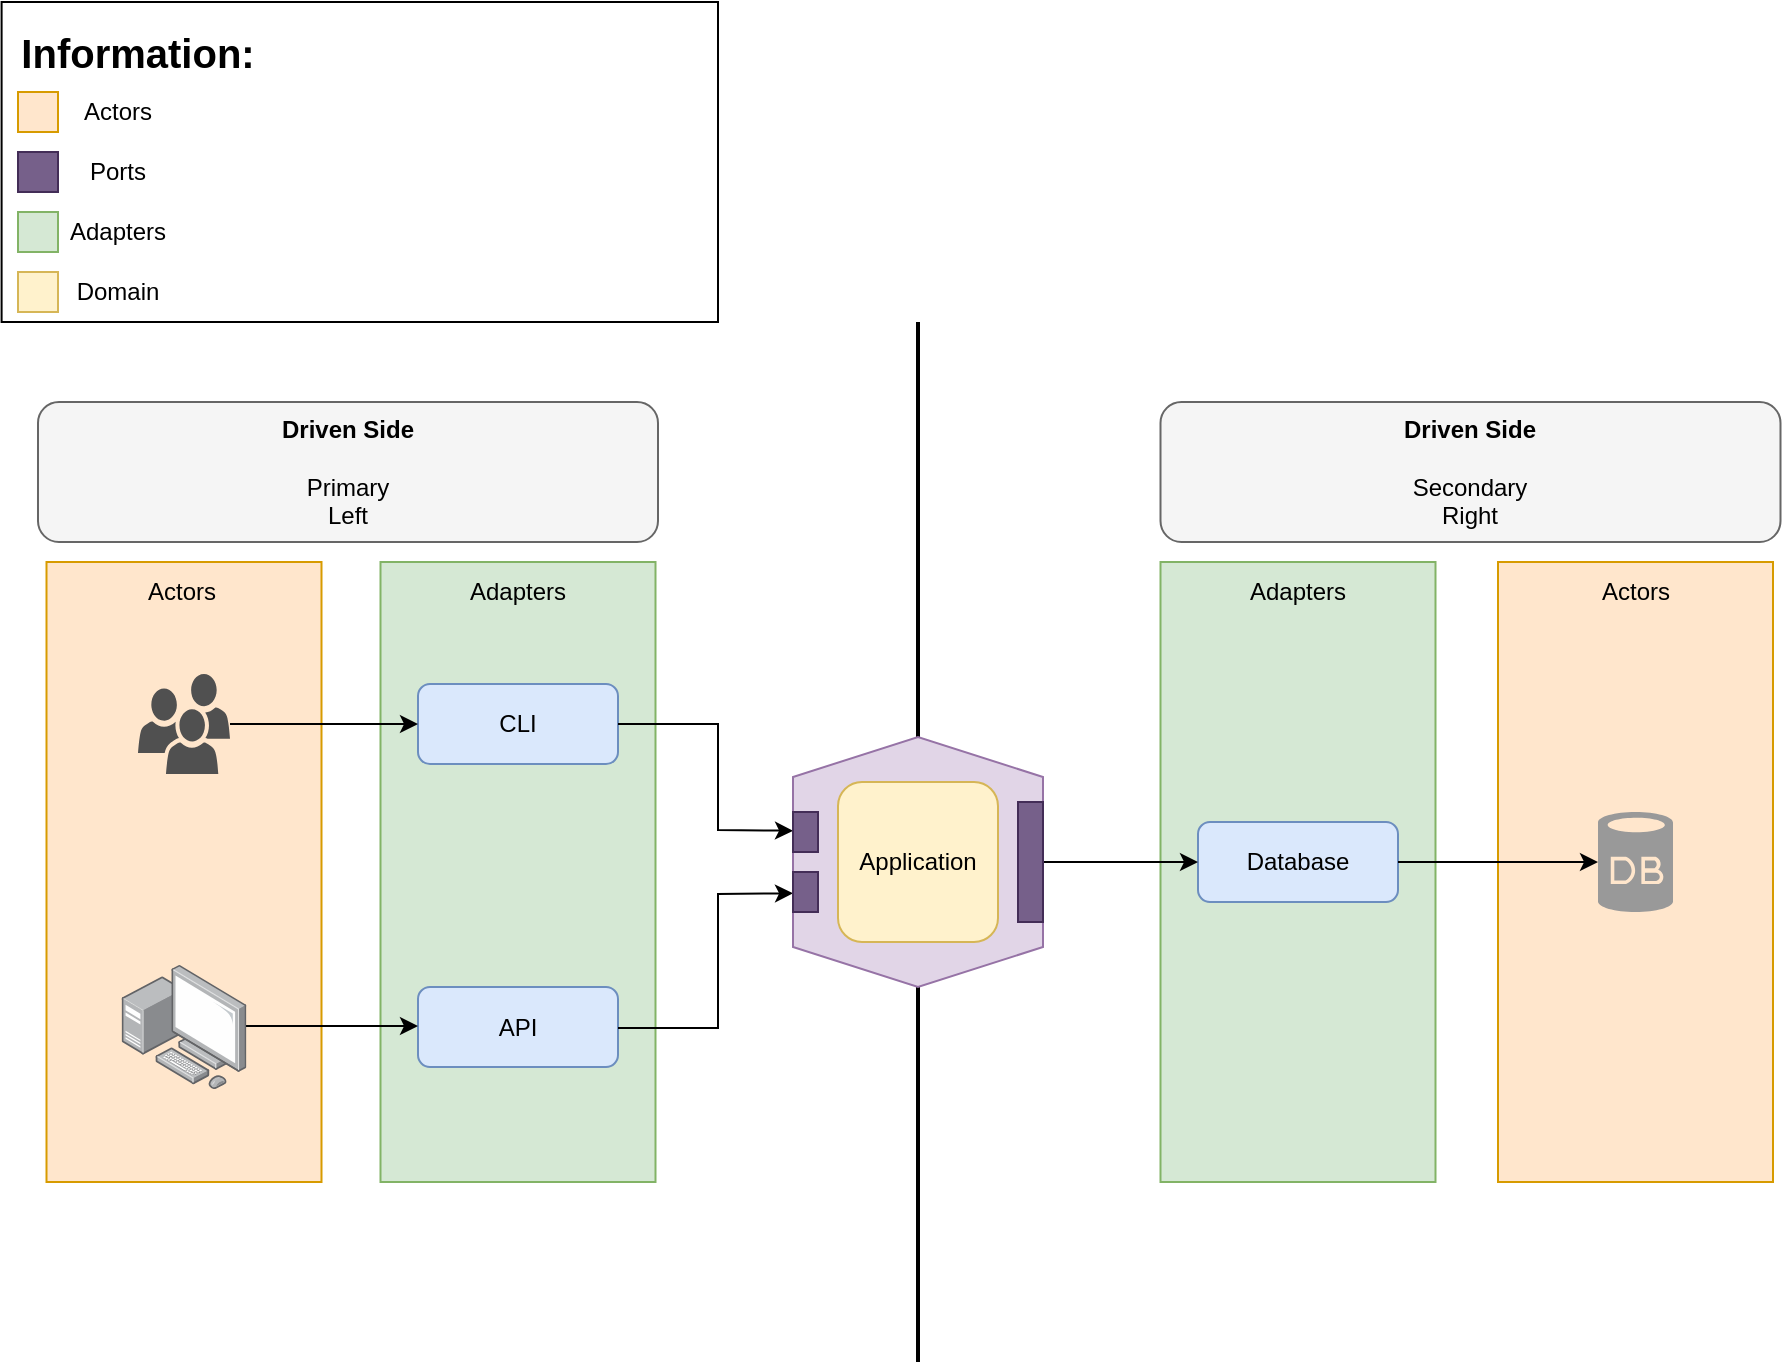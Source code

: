 <mxfile version="16.4.7" type="device"><diagram id="TkS-_9OZzj-qGBI0pb-K" name="Page-1"><mxGraphModel dx="1426" dy="794" grid="1" gridSize="10" guides="1" tooltips="1" connect="1" arrows="1" fold="1" page="1" pageScale="1" pageWidth="3300" pageHeight="4681" math="0" shadow="0"><root><mxCell id="0"/><mxCell id="1" parent="0"/><mxCell id="NAj6ic8akvqbT3EawGes-23" value="" style="rounded=0;whiteSpace=wrap;html=1;fillColor=#ffe6cc;strokeColor=#d79b00;" parent="1" vertex="1"><mxGeometry x="1710" y="2240" width="137.5" height="310" as="geometry"/></mxCell><mxCell id="NAj6ic8akvqbT3EawGes-22" value="" style="rounded=0;whiteSpace=wrap;html=1;fillColor=#d5e8d4;strokeColor=#82b366;" parent="1" vertex="1"><mxGeometry x="1541.25" y="2240" width="137.5" height="310" as="geometry"/></mxCell><mxCell id="NAj6ic8akvqbT3EawGes-21" value="" style="rounded=0;whiteSpace=wrap;html=1;fillColor=#ffe6cc;strokeColor=#d79b00;" parent="1" vertex="1"><mxGeometry x="984.25" y="2240" width="137.5" height="310" as="geometry"/></mxCell><mxCell id="NAj6ic8akvqbT3EawGes-18" value="" style="rounded=0;whiteSpace=wrap;html=1;fillColor=#d5e8d4;strokeColor=#82b366;" parent="1" vertex="1"><mxGeometry x="1151.25" y="2240" width="137.5" height="310" as="geometry"/></mxCell><mxCell id="NAj6ic8akvqbT3EawGes-17" value="" style="endArrow=none;html=1;rounded=0;strokeWidth=2;" parent="1" edge="1"><mxGeometry width="50" height="50" relative="1" as="geometry"><mxPoint x="1420" y="2640" as="sourcePoint"/><mxPoint x="1420" y="2120" as="targetPoint"/></mxGeometry></mxCell><mxCell id="NAj6ic8akvqbT3EawGes-3" value="" style="shape=hexagon;perimeter=hexagonPerimeter2;whiteSpace=wrap;html=1;fixedSize=1;fillColor=#e1d5e7;strokeColor=#9673a6;rotation=-90;" parent="1" vertex="1"><mxGeometry x="1357.5" y="2327.5" width="125" height="125" as="geometry"/></mxCell><mxCell id="NAj6ic8akvqbT3EawGes-4" value="Database" style="rounded=1;whiteSpace=wrap;html=1;fillColor=#dae8fc;strokeColor=#6c8ebf;" parent="1" vertex="1"><mxGeometry x="1560" y="2370" width="100" height="40" as="geometry"/></mxCell><mxCell id="NAj6ic8akvqbT3EawGes-5" value="" style="endArrow=classic;html=1;rounded=0;entryX=0;entryY=0.5;entryDx=0;entryDy=0;exitX=0.5;exitY=1;exitDx=0;exitDy=0;" parent="1" source="NAj6ic8akvqbT3EawGes-3" target="NAj6ic8akvqbT3EawGes-4" edge="1"><mxGeometry width="50" height="50" relative="1" as="geometry"><mxPoint x="1520" y="2490" as="sourcePoint"/><mxPoint x="1450" y="2350" as="targetPoint"/></mxGeometry></mxCell><mxCell id="NAj6ic8akvqbT3EawGes-6" value="" style="verticalLabelPosition=bottom;html=1;verticalAlign=top;align=center;strokeColor=none;fillColor=#999999;shape=mxgraph.azure.database;" parent="1" vertex="1"><mxGeometry x="1760" y="2365" width="37.5" height="50" as="geometry"/></mxCell><mxCell id="NAj6ic8akvqbT3EawGes-9" value="CLI" style="rounded=1;whiteSpace=wrap;html=1;fillColor=#dae8fc;strokeColor=#6c8ebf;" parent="1" vertex="1"><mxGeometry x="1170" y="2301" width="100" height="40" as="geometry"/></mxCell><mxCell id="NAj6ic8akvqbT3EawGes-10" value="" style="endArrow=classic;html=1;rounded=0;exitX=1;exitY=0.5;exitDx=0;exitDy=0;entryX=0.625;entryY=0;entryDx=0;entryDy=0;" parent="1" source="NAj6ic8akvqbT3EawGes-9" target="NAj6ic8akvqbT3EawGes-3" edge="1"><mxGeometry width="50" height="50" relative="1" as="geometry"><mxPoint x="1400" y="2400" as="sourcePoint"/><mxPoint x="1360" y="2390" as="targetPoint"/><Array as="points"><mxPoint x="1320" y="2321"/><mxPoint x="1320" y="2374"/></Array></mxGeometry></mxCell><mxCell id="NAj6ic8akvqbT3EawGes-11" value="" style="sketch=0;pointerEvents=1;shadow=0;dashed=0;html=1;strokeColor=none;fillColor=#505050;labelPosition=center;verticalLabelPosition=bottom;verticalAlign=top;outlineConnect=0;align=center;shape=mxgraph.office.users.users;" parent="1" vertex="1"><mxGeometry x="1030" y="2296" width="46" height="50" as="geometry"/></mxCell><mxCell id="NAj6ic8akvqbT3EawGes-14" value="" style="rounded=1;whiteSpace=wrap;html=1;fillColor=#fff2cc;strokeColor=#d6b656;" parent="1" vertex="1"><mxGeometry x="1380" y="2350" width="80" height="80" as="geometry"/></mxCell><mxCell id="NAj6ic8akvqbT3EawGes-2" value="Application" style="text;html=1;strokeColor=none;fillColor=none;align=center;verticalAlign=middle;whiteSpace=wrap;rounded=0;" parent="1" vertex="1"><mxGeometry x="1390" y="2375" width="60" height="30" as="geometry"/></mxCell><mxCell id="NAj6ic8akvqbT3EawGes-19" value="" style="rounded=1;whiteSpace=wrap;html=1;fillColor=#f5f5f5;fontColor=#333333;strokeColor=#666666;" parent="1" vertex="1"><mxGeometry x="980" y="2160" width="310" height="70" as="geometry"/></mxCell><mxCell id="NAj6ic8akvqbT3EawGes-20" value="&lt;b&gt;Driven Side&lt;/b&gt;&lt;br&gt;&lt;br&gt;Primary&lt;br&gt;Left" style="text;html=1;strokeColor=none;fillColor=none;align=center;verticalAlign=middle;whiteSpace=wrap;rounded=0;" parent="1" vertex="1"><mxGeometry x="1065" y="2180" width="140" height="30" as="geometry"/></mxCell><mxCell id="NAj6ic8akvqbT3EawGes-25" value="" style="rounded=1;whiteSpace=wrap;html=1;fillColor=#f5f5f5;fontColor=#333333;strokeColor=#666666;" parent="1" vertex="1"><mxGeometry x="1541.25" y="2160" width="310" height="70" as="geometry"/></mxCell><mxCell id="NAj6ic8akvqbT3EawGes-26" value="&lt;b&gt;Driven Side&lt;/b&gt;&lt;br&gt;&lt;br&gt;Secondary&lt;br&gt;Right" style="text;html=1;strokeColor=none;fillColor=none;align=center;verticalAlign=middle;whiteSpace=wrap;rounded=0;" parent="1" vertex="1"><mxGeometry x="1626.25" y="2180" width="140" height="30" as="geometry"/></mxCell><mxCell id="NAj6ic8akvqbT3EawGes-27" value="API" style="rounded=1;whiteSpace=wrap;html=1;fillColor=#dae8fc;strokeColor=#6c8ebf;" parent="1" vertex="1"><mxGeometry x="1170" y="2452.5" width="100" height="40" as="geometry"/></mxCell><mxCell id="NAj6ic8akvqbT3EawGes-29" value="" style="endArrow=classic;html=1;rounded=0;strokeWidth=1;entryX=0.375;entryY=0;entryDx=0;entryDy=0;" parent="1" target="NAj6ic8akvqbT3EawGes-3" edge="1"><mxGeometry width="50" height="50" relative="1" as="geometry"><mxPoint x="1270" y="2473" as="sourcePoint"/><mxPoint x="1450" y="2320" as="targetPoint"/><Array as="points"><mxPoint x="1320" y="2473"/><mxPoint x="1320" y="2406"/></Array></mxGeometry></mxCell><mxCell id="NAj6ic8akvqbT3EawGes-30" value="" style="points=[];aspect=fixed;html=1;align=center;shadow=0;dashed=0;image;image=img/lib/allied_telesis/computer_and_terminals/Personal_Computer_with_Server.svg;fillColor=#999999;" parent="1" vertex="1"><mxGeometry x="1021.8" y="2441.3" width="62.4" height="62.4" as="geometry"/></mxCell><mxCell id="NAj6ic8akvqbT3EawGes-33" value="Actors" style="text;html=1;strokeColor=none;fillColor=none;align=center;verticalAlign=middle;whiteSpace=wrap;rounded=0;" parent="1" vertex="1"><mxGeometry x="1021.8" y="2240" width="60" height="30" as="geometry"/></mxCell><mxCell id="NAj6ic8akvqbT3EawGes-34" value="Adapters" style="text;html=1;strokeColor=none;fillColor=none;align=center;verticalAlign=middle;whiteSpace=wrap;rounded=0;" parent="1" vertex="1"><mxGeometry x="1190" y="2240" width="60" height="30" as="geometry"/></mxCell><mxCell id="NAj6ic8akvqbT3EawGes-35" value="Actors" style="text;html=1;strokeColor=none;fillColor=none;align=center;verticalAlign=middle;whiteSpace=wrap;rounded=0;" parent="1" vertex="1"><mxGeometry x="1748.75" y="2240" width="60" height="30" as="geometry"/></mxCell><mxCell id="NAj6ic8akvqbT3EawGes-36" value="Adapters" style="text;html=1;strokeColor=none;fillColor=none;align=center;verticalAlign=middle;whiteSpace=wrap;rounded=0;" parent="1" vertex="1"><mxGeometry x="1580" y="2240" width="60" height="30" as="geometry"/></mxCell><mxCell id="NAj6ic8akvqbT3EawGes-37" value="" style="endArrow=classic;html=1;rounded=0;strokeWidth=1;entryX=0;entryY=0.5;entryDx=0;entryDy=0;entryPerimeter=0;exitX=1;exitY=0.5;exitDx=0;exitDy=0;" parent="1" source="NAj6ic8akvqbT3EawGes-4" target="NAj6ic8akvqbT3EawGes-6" edge="1"><mxGeometry width="50" height="50" relative="1" as="geometry"><mxPoint x="1400" y="2370" as="sourcePoint"/><mxPoint x="1450" y="2320" as="targetPoint"/></mxGeometry></mxCell><mxCell id="NAj6ic8akvqbT3EawGes-38" value="" style="endArrow=classic;html=1;rounded=0;strokeWidth=1;entryX=0;entryY=0.5;entryDx=0;entryDy=0;" parent="1" source="NAj6ic8akvqbT3EawGes-11" target="NAj6ic8akvqbT3EawGes-9" edge="1"><mxGeometry width="50" height="50" relative="1" as="geometry"><mxPoint x="1400" y="2370" as="sourcePoint"/><mxPoint x="1450" y="2320" as="targetPoint"/></mxGeometry></mxCell><mxCell id="NAj6ic8akvqbT3EawGes-39" value="" style="endArrow=classic;html=1;rounded=0;strokeWidth=1;exitX=0.997;exitY=0.492;exitDx=0;exitDy=0;exitPerimeter=0;" parent="1" source="NAj6ic8akvqbT3EawGes-30" edge="1"><mxGeometry width="50" height="50" relative="1" as="geometry"><mxPoint x="1400" y="2370" as="sourcePoint"/><mxPoint x="1170" y="2472" as="targetPoint"/></mxGeometry></mxCell><mxCell id="NAj6ic8akvqbT3EawGes-40" value="" style="rounded=0;whiteSpace=wrap;html=1;fillColor=#76608a;fontColor=#ffffff;strokeColor=#432D57;" parent="1" vertex="1"><mxGeometry x="1357.5" y="2365" width="12.5" height="20" as="geometry"/></mxCell><mxCell id="NAj6ic8akvqbT3EawGes-41" value="" style="rounded=0;whiteSpace=wrap;html=1;fillColor=#76608a;fontColor=#ffffff;strokeColor=#432D57;" parent="1" vertex="1"><mxGeometry x="1470" y="2360" width="12.5" height="60" as="geometry"/></mxCell><mxCell id="NAj6ic8akvqbT3EawGes-44" value="" style="rounded=0;whiteSpace=wrap;html=1;" parent="1" vertex="1"><mxGeometry x="961.8" y="1960" width="358.2" height="160" as="geometry"/></mxCell><mxCell id="NAj6ic8akvqbT3EawGes-45" value="" style="rounded=0;whiteSpace=wrap;html=1;fillColor=#ffe6cc;strokeColor=#d79b00;" parent="1" vertex="1"><mxGeometry x="970" y="2005" width="20" height="20" as="geometry"/></mxCell><mxCell id="NAj6ic8akvqbT3EawGes-46" value="Actors" style="text;html=1;strokeColor=none;fillColor=none;align=center;verticalAlign=middle;whiteSpace=wrap;rounded=0;" parent="1" vertex="1"><mxGeometry x="990" y="2000" width="60" height="30" as="geometry"/></mxCell><mxCell id="NAj6ic8akvqbT3EawGes-47" value="" style="rounded=0;whiteSpace=wrap;html=1;fillColor=#76608a;strokeColor=#432D57;fontColor=#ffffff;" parent="1" vertex="1"><mxGeometry x="970" y="2035" width="20" height="20" as="geometry"/></mxCell><mxCell id="NAj6ic8akvqbT3EawGes-48" value="Ports" style="text;html=1;strokeColor=none;fillColor=none;align=center;verticalAlign=middle;whiteSpace=wrap;rounded=0;" parent="1" vertex="1"><mxGeometry x="990" y="2030" width="60" height="30" as="geometry"/></mxCell><mxCell id="NAj6ic8akvqbT3EawGes-50" value="" style="rounded=0;whiteSpace=wrap;html=1;fillColor=#d5e8d4;strokeColor=#82b366;" parent="1" vertex="1"><mxGeometry x="970" y="2065" width="20" height="20" as="geometry"/></mxCell><mxCell id="NAj6ic8akvqbT3EawGes-51" value="Adapters" style="text;html=1;strokeColor=none;fillColor=none;align=center;verticalAlign=middle;whiteSpace=wrap;rounded=0;" parent="1" vertex="1"><mxGeometry x="990" y="2060" width="60" height="30" as="geometry"/></mxCell><mxCell id="NAj6ic8akvqbT3EawGes-52" value="" style="rounded=0;whiteSpace=wrap;html=1;fillColor=#fff2cc;strokeColor=#d6b656;" parent="1" vertex="1"><mxGeometry x="970" y="2095" width="20" height="20" as="geometry"/></mxCell><mxCell id="NAj6ic8akvqbT3EawGes-53" value="Domain" style="text;html=1;strokeColor=none;fillColor=none;align=center;verticalAlign=middle;whiteSpace=wrap;rounded=0;" parent="1" vertex="1"><mxGeometry x="990" y="2090" width="60" height="30" as="geometry"/></mxCell><mxCell id="NAj6ic8akvqbT3EawGes-56" value="&lt;b&gt;&lt;font style=&quot;font-size: 20px&quot;&gt;Information:&lt;/font&gt;&lt;/b&gt;" style="text;html=1;strokeColor=none;fillColor=none;align=center;verticalAlign=middle;whiteSpace=wrap;rounded=0;" parent="1" vertex="1"><mxGeometry x="1000" y="1970" width="60" height="30" as="geometry"/></mxCell><mxCell id="ojzH9iU9ffLVrgpvx0cm-1" value="" style="rounded=0;whiteSpace=wrap;html=1;fillColor=#76608a;fontColor=#ffffff;strokeColor=#432D57;" vertex="1" parent="1"><mxGeometry x="1357.5" y="2395" width="12.5" height="20" as="geometry"/></mxCell></root></mxGraphModel></diagram></mxfile>